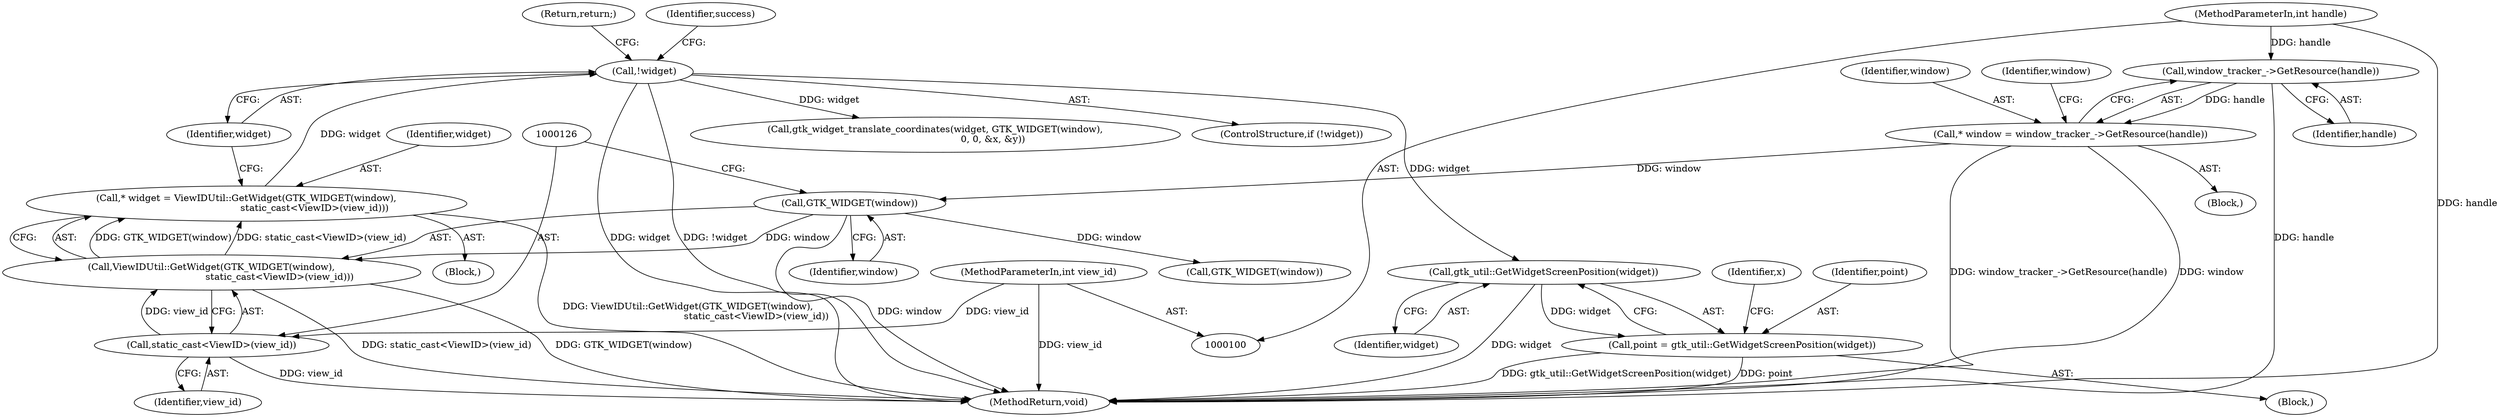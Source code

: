 digraph "0_Chrome_ee8d6fd30b022ac2c87b7a190c954e7bb3c9b21e_1@pointer" {
"1000158" [label="(Call,gtk_util::GetWidgetScreenPosition(widget))"];
"1000129" [label="(Call,!widget)"];
"1000120" [label="(Call,* widget = ViewIDUtil::GetWidget(GTK_WIDGET(window),\n                                              static_cast<ViewID>(view_id)))"];
"1000122" [label="(Call,ViewIDUtil::GetWidget(GTK_WIDGET(window),\n                                              static_cast<ViewID>(view_id)))"];
"1000123" [label="(Call,GTK_WIDGET(window))"];
"1000112" [label="(Call,* window = window_tracker_->GetResource(handle))"];
"1000114" [label="(Call,window_tracker_->GetResource(handle))"];
"1000101" [label="(MethodParameterIn,int handle)"];
"1000125" [label="(Call,static_cast<ViewID>(view_id))"];
"1000102" [label="(MethodParameterIn,int view_id)"];
"1000156" [label="(Call,point = gtk_util::GetWidgetScreenPosition(widget))"];
"1000118" [label="(Block,)"];
"1000170" [label="(Call,GTK_WIDGET(window))"];
"1000130" [label="(Identifier,widget)"];
"1000129" [label="(Call,!widget)"];
"1000158" [label="(Call,gtk_util::GetWidgetScreenPosition(widget))"];
"1000113" [label="(Identifier,window)"];
"1000161" [label="(Identifier,x)"];
"1000114" [label="(Call,window_tracker_->GetResource(handle))"];
"1000106" [label="(Block,)"];
"1000159" [label="(Identifier,widget)"];
"1000120" [label="(Call,* widget = ViewIDUtil::GetWidget(GTK_WIDGET(window),\n                                              static_cast<ViewID>(view_id)))"];
"1000125" [label="(Call,static_cast<ViewID>(view_id))"];
"1000156" [label="(Call,point = gtk_util::GetWidgetScreenPosition(widget))"];
"1000157" [label="(Identifier,point)"];
"1000134" [label="(Identifier,success)"];
"1000122" [label="(Call,ViewIDUtil::GetWidget(GTK_WIDGET(window),\n                                              static_cast<ViewID>(view_id)))"];
"1000115" [label="(Identifier,handle)"];
"1000102" [label="(MethodParameterIn,int view_id)"];
"1000117" [label="(Identifier,window)"];
"1000168" [label="(Call,gtk_widget_translate_coordinates(widget, GTK_WIDGET(window),\n                                       0, 0, &x, &y))"];
"1000123" [label="(Call,GTK_WIDGET(window))"];
"1000128" [label="(ControlStructure,if (!widget))"];
"1000124" [label="(Identifier,window)"];
"1000127" [label="(Identifier,view_id)"];
"1000131" [label="(Return,return;)"];
"1000112" [label="(Call,* window = window_tracker_->GetResource(handle))"];
"1000182" [label="(MethodReturn,void)"];
"1000121" [label="(Identifier,widget)"];
"1000101" [label="(MethodParameterIn,int handle)"];
"1000154" [label="(Block,)"];
"1000158" -> "1000156"  [label="AST: "];
"1000158" -> "1000159"  [label="CFG: "];
"1000159" -> "1000158"  [label="AST: "];
"1000156" -> "1000158"  [label="CFG: "];
"1000158" -> "1000182"  [label="DDG: widget"];
"1000158" -> "1000156"  [label="DDG: widget"];
"1000129" -> "1000158"  [label="DDG: widget"];
"1000129" -> "1000128"  [label="AST: "];
"1000129" -> "1000130"  [label="CFG: "];
"1000130" -> "1000129"  [label="AST: "];
"1000131" -> "1000129"  [label="CFG: "];
"1000134" -> "1000129"  [label="CFG: "];
"1000129" -> "1000182"  [label="DDG: widget"];
"1000129" -> "1000182"  [label="DDG: !widget"];
"1000120" -> "1000129"  [label="DDG: widget"];
"1000129" -> "1000168"  [label="DDG: widget"];
"1000120" -> "1000118"  [label="AST: "];
"1000120" -> "1000122"  [label="CFG: "];
"1000121" -> "1000120"  [label="AST: "];
"1000122" -> "1000120"  [label="AST: "];
"1000130" -> "1000120"  [label="CFG: "];
"1000120" -> "1000182"  [label="DDG: ViewIDUtil::GetWidget(GTK_WIDGET(window),\n                                              static_cast<ViewID>(view_id))"];
"1000122" -> "1000120"  [label="DDG: GTK_WIDGET(window)"];
"1000122" -> "1000120"  [label="DDG: static_cast<ViewID>(view_id)"];
"1000122" -> "1000125"  [label="CFG: "];
"1000123" -> "1000122"  [label="AST: "];
"1000125" -> "1000122"  [label="AST: "];
"1000122" -> "1000182"  [label="DDG: static_cast<ViewID>(view_id)"];
"1000122" -> "1000182"  [label="DDG: GTK_WIDGET(window)"];
"1000123" -> "1000122"  [label="DDG: window"];
"1000125" -> "1000122"  [label="DDG: view_id"];
"1000123" -> "1000124"  [label="CFG: "];
"1000124" -> "1000123"  [label="AST: "];
"1000126" -> "1000123"  [label="CFG: "];
"1000123" -> "1000182"  [label="DDG: window"];
"1000112" -> "1000123"  [label="DDG: window"];
"1000123" -> "1000170"  [label="DDG: window"];
"1000112" -> "1000106"  [label="AST: "];
"1000112" -> "1000114"  [label="CFG: "];
"1000113" -> "1000112"  [label="AST: "];
"1000114" -> "1000112"  [label="AST: "];
"1000117" -> "1000112"  [label="CFG: "];
"1000112" -> "1000182"  [label="DDG: window_tracker_->GetResource(handle)"];
"1000112" -> "1000182"  [label="DDG: window"];
"1000114" -> "1000112"  [label="DDG: handle"];
"1000114" -> "1000115"  [label="CFG: "];
"1000115" -> "1000114"  [label="AST: "];
"1000114" -> "1000182"  [label="DDG: handle"];
"1000101" -> "1000114"  [label="DDG: handle"];
"1000101" -> "1000100"  [label="AST: "];
"1000101" -> "1000182"  [label="DDG: handle"];
"1000125" -> "1000127"  [label="CFG: "];
"1000126" -> "1000125"  [label="AST: "];
"1000127" -> "1000125"  [label="AST: "];
"1000125" -> "1000182"  [label="DDG: view_id"];
"1000102" -> "1000125"  [label="DDG: view_id"];
"1000102" -> "1000100"  [label="AST: "];
"1000102" -> "1000182"  [label="DDG: view_id"];
"1000156" -> "1000154"  [label="AST: "];
"1000157" -> "1000156"  [label="AST: "];
"1000161" -> "1000156"  [label="CFG: "];
"1000156" -> "1000182"  [label="DDG: point"];
"1000156" -> "1000182"  [label="DDG: gtk_util::GetWidgetScreenPosition(widget)"];
}
